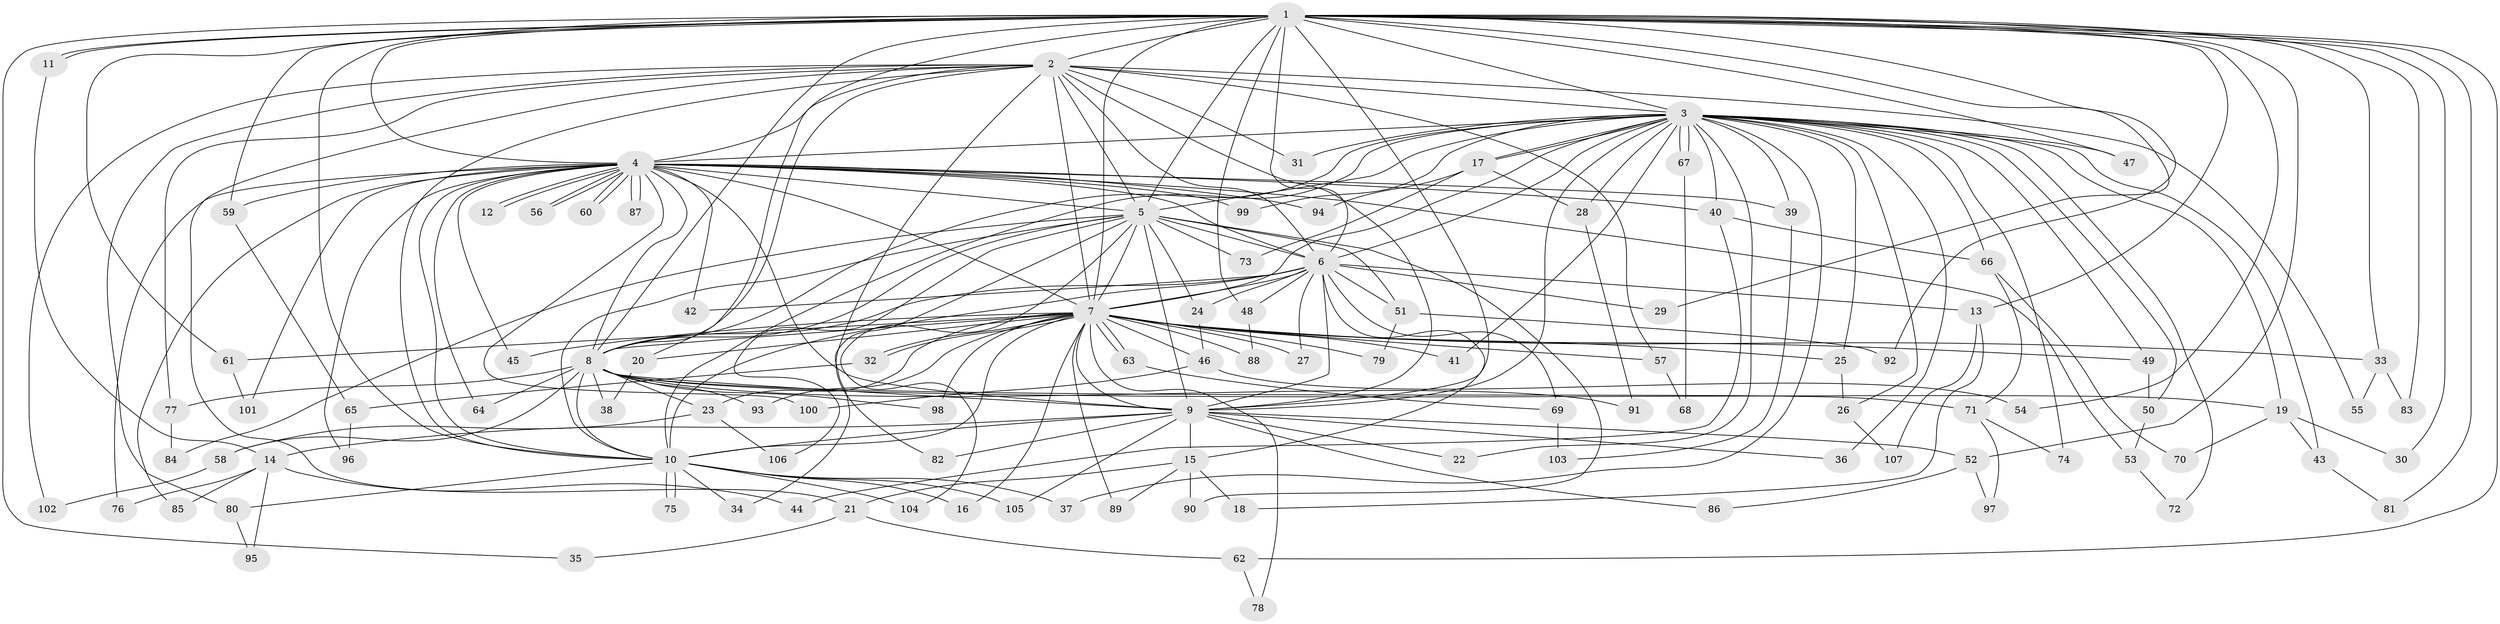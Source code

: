 // coarse degree distribution, {25: 0.013513513513513514, 17: 0.013513513513513514, 28: 0.013513513513513514, 31: 0.013513513513513514, 16: 0.013513513513513514, 18: 0.013513513513513514, 29: 0.013513513513513514, 19: 0.013513513513513514, 15: 0.013513513513513514, 13: 0.013513513513513514, 3: 0.2702702702702703, 2: 0.44594594594594594, 4: 0.08108108108108109, 6: 0.02702702702702703, 5: 0.04054054054054054}
// Generated by graph-tools (version 1.1) at 2025/17/03/04/25 18:17:18]
// undirected, 107 vertices, 239 edges
graph export_dot {
graph [start="1"]
  node [color=gray90,style=filled];
  1;
  2;
  3;
  4;
  5;
  6;
  7;
  8;
  9;
  10;
  11;
  12;
  13;
  14;
  15;
  16;
  17;
  18;
  19;
  20;
  21;
  22;
  23;
  24;
  25;
  26;
  27;
  28;
  29;
  30;
  31;
  32;
  33;
  34;
  35;
  36;
  37;
  38;
  39;
  40;
  41;
  42;
  43;
  44;
  45;
  46;
  47;
  48;
  49;
  50;
  51;
  52;
  53;
  54;
  55;
  56;
  57;
  58;
  59;
  60;
  61;
  62;
  63;
  64;
  65;
  66;
  67;
  68;
  69;
  70;
  71;
  72;
  73;
  74;
  75;
  76;
  77;
  78;
  79;
  80;
  81;
  82;
  83;
  84;
  85;
  86;
  87;
  88;
  89;
  90;
  91;
  92;
  93;
  94;
  95;
  96;
  97;
  98;
  99;
  100;
  101;
  102;
  103;
  104;
  105;
  106;
  107;
  1 -- 2;
  1 -- 3;
  1 -- 4;
  1 -- 5;
  1 -- 6;
  1 -- 7;
  1 -- 8;
  1 -- 9;
  1 -- 10;
  1 -- 11;
  1 -- 11;
  1 -- 13;
  1 -- 20;
  1 -- 29;
  1 -- 30;
  1 -- 33;
  1 -- 35;
  1 -- 47;
  1 -- 48;
  1 -- 52;
  1 -- 54;
  1 -- 59;
  1 -- 61;
  1 -- 62;
  1 -- 81;
  1 -- 83;
  1 -- 92;
  2 -- 3;
  2 -- 4;
  2 -- 5;
  2 -- 6;
  2 -- 7;
  2 -- 8;
  2 -- 9;
  2 -- 10;
  2 -- 21;
  2 -- 31;
  2 -- 55;
  2 -- 57;
  2 -- 77;
  2 -- 80;
  2 -- 82;
  2 -- 102;
  3 -- 4;
  3 -- 5;
  3 -- 6;
  3 -- 7;
  3 -- 8;
  3 -- 9;
  3 -- 10;
  3 -- 17;
  3 -- 17;
  3 -- 19;
  3 -- 22;
  3 -- 25;
  3 -- 26;
  3 -- 28;
  3 -- 31;
  3 -- 36;
  3 -- 37;
  3 -- 39;
  3 -- 40;
  3 -- 41;
  3 -- 43;
  3 -- 47;
  3 -- 49;
  3 -- 50;
  3 -- 66;
  3 -- 67;
  3 -- 67;
  3 -- 72;
  3 -- 74;
  3 -- 99;
  4 -- 5;
  4 -- 6;
  4 -- 7;
  4 -- 8;
  4 -- 9;
  4 -- 10;
  4 -- 12;
  4 -- 12;
  4 -- 39;
  4 -- 40;
  4 -- 42;
  4 -- 45;
  4 -- 53;
  4 -- 56;
  4 -- 56;
  4 -- 59;
  4 -- 60;
  4 -- 60;
  4 -- 64;
  4 -- 76;
  4 -- 85;
  4 -- 87;
  4 -- 87;
  4 -- 94;
  4 -- 96;
  4 -- 99;
  4 -- 100;
  4 -- 101;
  5 -- 6;
  5 -- 7;
  5 -- 8;
  5 -- 9;
  5 -- 10;
  5 -- 24;
  5 -- 34;
  5 -- 51;
  5 -- 73;
  5 -- 84;
  5 -- 90;
  5 -- 104;
  5 -- 106;
  6 -- 7;
  6 -- 8;
  6 -- 9;
  6 -- 10;
  6 -- 13;
  6 -- 15;
  6 -- 24;
  6 -- 27;
  6 -- 29;
  6 -- 42;
  6 -- 48;
  6 -- 51;
  6 -- 69;
  7 -- 8;
  7 -- 9;
  7 -- 10;
  7 -- 16;
  7 -- 20;
  7 -- 23;
  7 -- 25;
  7 -- 27;
  7 -- 32;
  7 -- 32;
  7 -- 33;
  7 -- 41;
  7 -- 45;
  7 -- 46;
  7 -- 49;
  7 -- 57;
  7 -- 61;
  7 -- 63;
  7 -- 63;
  7 -- 78;
  7 -- 79;
  7 -- 88;
  7 -- 89;
  7 -- 93;
  7 -- 98;
  8 -- 9;
  8 -- 10;
  8 -- 19;
  8 -- 23;
  8 -- 38;
  8 -- 58;
  8 -- 64;
  8 -- 71;
  8 -- 77;
  8 -- 91;
  8 -- 93;
  8 -- 98;
  9 -- 10;
  9 -- 14;
  9 -- 15;
  9 -- 22;
  9 -- 36;
  9 -- 52;
  9 -- 82;
  9 -- 86;
  9 -- 105;
  10 -- 16;
  10 -- 34;
  10 -- 37;
  10 -- 75;
  10 -- 75;
  10 -- 80;
  10 -- 104;
  10 -- 105;
  11 -- 14;
  13 -- 18;
  13 -- 107;
  14 -- 44;
  14 -- 76;
  14 -- 85;
  14 -- 95;
  15 -- 18;
  15 -- 21;
  15 -- 89;
  15 -- 90;
  17 -- 28;
  17 -- 73;
  17 -- 94;
  19 -- 30;
  19 -- 43;
  19 -- 70;
  20 -- 38;
  21 -- 35;
  21 -- 62;
  23 -- 58;
  23 -- 106;
  24 -- 46;
  25 -- 26;
  26 -- 107;
  28 -- 91;
  32 -- 65;
  33 -- 55;
  33 -- 83;
  39 -- 103;
  40 -- 44;
  40 -- 66;
  43 -- 81;
  46 -- 54;
  46 -- 100;
  48 -- 88;
  49 -- 50;
  50 -- 53;
  51 -- 79;
  51 -- 92;
  52 -- 86;
  52 -- 97;
  53 -- 72;
  57 -- 68;
  58 -- 102;
  59 -- 65;
  61 -- 101;
  62 -- 78;
  63 -- 69;
  65 -- 96;
  66 -- 70;
  66 -- 71;
  67 -- 68;
  69 -- 103;
  71 -- 74;
  71 -- 97;
  77 -- 84;
  80 -- 95;
}
